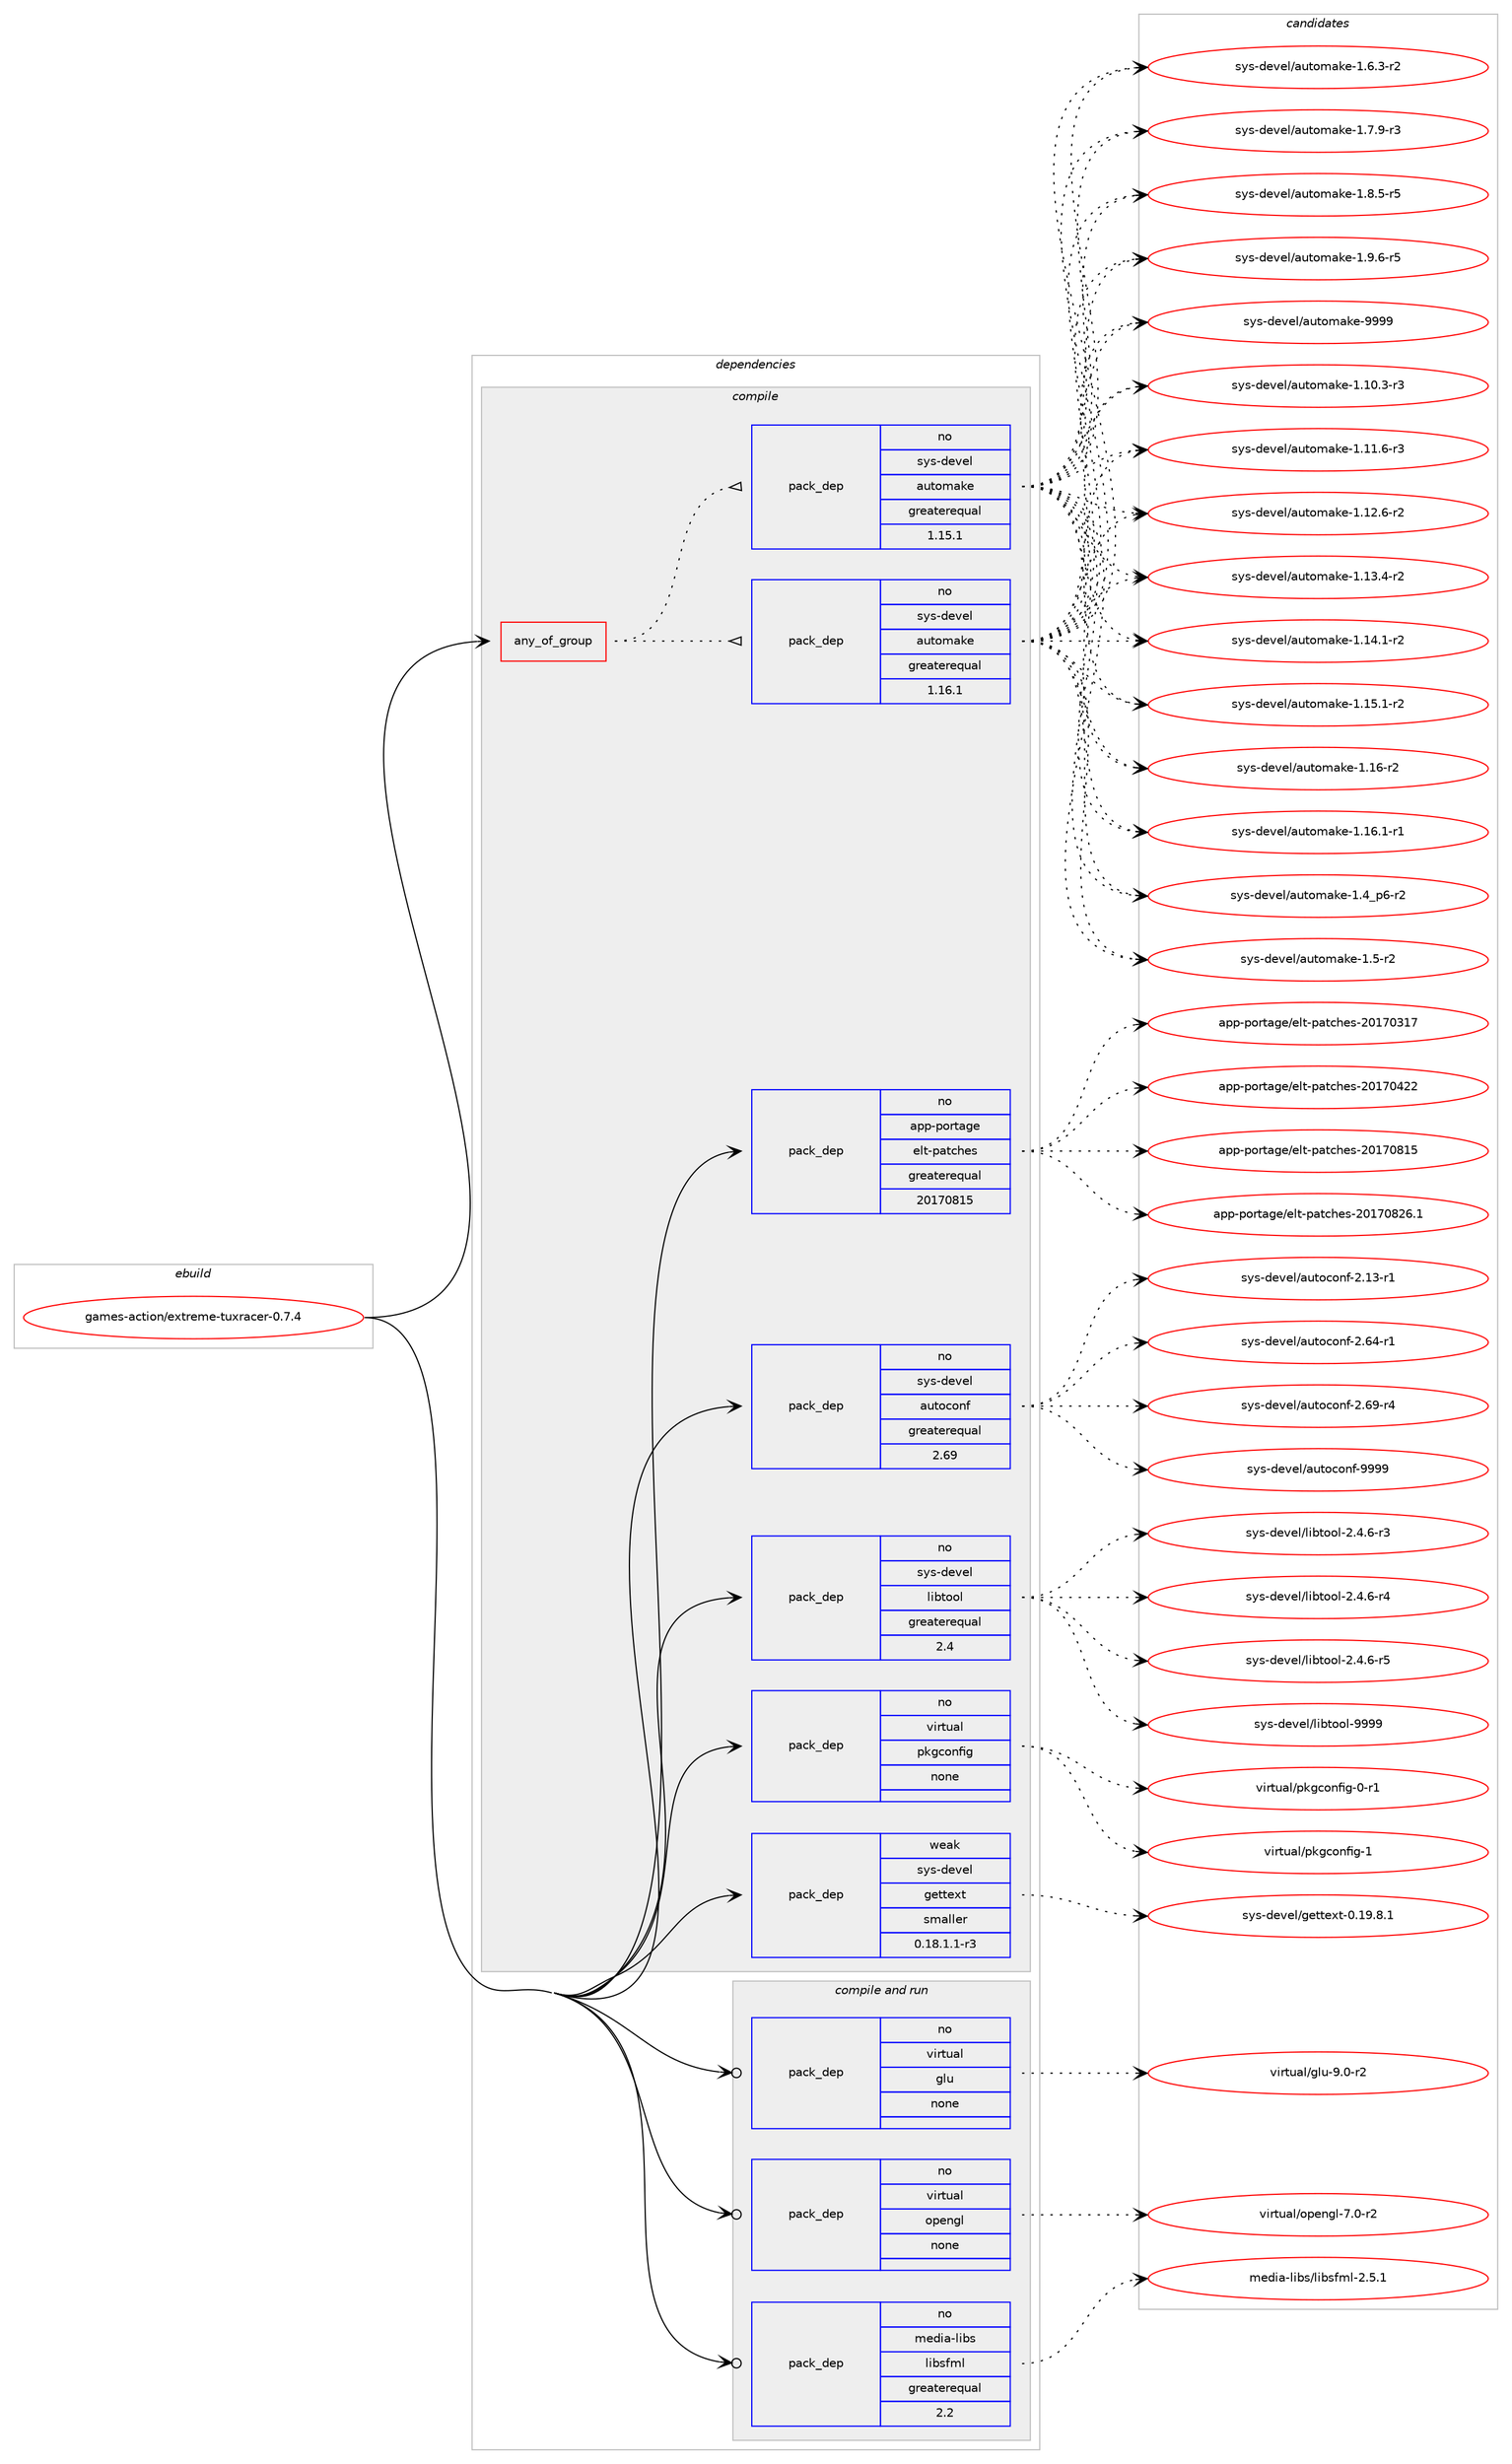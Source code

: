 digraph prolog {

# *************
# Graph options
# *************

newrank=true;
concentrate=true;
compound=true;
graph [rankdir=LR,fontname=Helvetica,fontsize=10,ranksep=1.5];#, ranksep=2.5, nodesep=0.2];
edge  [arrowhead=vee];
node  [fontname=Helvetica,fontsize=10];

# **********
# The ebuild
# **********

subgraph cluster_leftcol {
color=gray;
rank=same;
label=<<i>ebuild</i>>;
id [label="games-action/extreme-tuxracer-0.7.4", color=red, width=4, href="../games-action/extreme-tuxracer-0.7.4.svg"];
}

# ****************
# The dependencies
# ****************

subgraph cluster_midcol {
color=gray;
label=<<i>dependencies</i>>;
subgraph cluster_compile {
fillcolor="#eeeeee";
style=filled;
label=<<i>compile</i>>;
subgraph any23180 {
dependency1553272 [label=<<TABLE BORDER="0" CELLBORDER="1" CELLSPACING="0" CELLPADDING="4"><TR><TD CELLPADDING="10">any_of_group</TD></TR></TABLE>>, shape=none, color=red];subgraph pack1103499 {
dependency1553273 [label=<<TABLE BORDER="0" CELLBORDER="1" CELLSPACING="0" CELLPADDING="4" WIDTH="220"><TR><TD ROWSPAN="6" CELLPADDING="30">pack_dep</TD></TR><TR><TD WIDTH="110">no</TD></TR><TR><TD>sys-devel</TD></TR><TR><TD>automake</TD></TR><TR><TD>greaterequal</TD></TR><TR><TD>1.16.1</TD></TR></TABLE>>, shape=none, color=blue];
}
dependency1553272:e -> dependency1553273:w [weight=20,style="dotted",arrowhead="oinv"];
subgraph pack1103500 {
dependency1553274 [label=<<TABLE BORDER="0" CELLBORDER="1" CELLSPACING="0" CELLPADDING="4" WIDTH="220"><TR><TD ROWSPAN="6" CELLPADDING="30">pack_dep</TD></TR><TR><TD WIDTH="110">no</TD></TR><TR><TD>sys-devel</TD></TR><TR><TD>automake</TD></TR><TR><TD>greaterequal</TD></TR><TR><TD>1.15.1</TD></TR></TABLE>>, shape=none, color=blue];
}
dependency1553272:e -> dependency1553274:w [weight=20,style="dotted",arrowhead="oinv"];
}
id:e -> dependency1553272:w [weight=20,style="solid",arrowhead="vee"];
subgraph pack1103501 {
dependency1553275 [label=<<TABLE BORDER="0" CELLBORDER="1" CELLSPACING="0" CELLPADDING="4" WIDTH="220"><TR><TD ROWSPAN="6" CELLPADDING="30">pack_dep</TD></TR><TR><TD WIDTH="110">no</TD></TR><TR><TD>app-portage</TD></TR><TR><TD>elt-patches</TD></TR><TR><TD>greaterequal</TD></TR><TR><TD>20170815</TD></TR></TABLE>>, shape=none, color=blue];
}
id:e -> dependency1553275:w [weight=20,style="solid",arrowhead="vee"];
subgraph pack1103502 {
dependency1553276 [label=<<TABLE BORDER="0" CELLBORDER="1" CELLSPACING="0" CELLPADDING="4" WIDTH="220"><TR><TD ROWSPAN="6" CELLPADDING="30">pack_dep</TD></TR><TR><TD WIDTH="110">no</TD></TR><TR><TD>sys-devel</TD></TR><TR><TD>autoconf</TD></TR><TR><TD>greaterequal</TD></TR><TR><TD>2.69</TD></TR></TABLE>>, shape=none, color=blue];
}
id:e -> dependency1553276:w [weight=20,style="solid",arrowhead="vee"];
subgraph pack1103503 {
dependency1553277 [label=<<TABLE BORDER="0" CELLBORDER="1" CELLSPACING="0" CELLPADDING="4" WIDTH="220"><TR><TD ROWSPAN="6" CELLPADDING="30">pack_dep</TD></TR><TR><TD WIDTH="110">no</TD></TR><TR><TD>sys-devel</TD></TR><TR><TD>libtool</TD></TR><TR><TD>greaterequal</TD></TR><TR><TD>2.4</TD></TR></TABLE>>, shape=none, color=blue];
}
id:e -> dependency1553277:w [weight=20,style="solid",arrowhead="vee"];
subgraph pack1103504 {
dependency1553278 [label=<<TABLE BORDER="0" CELLBORDER="1" CELLSPACING="0" CELLPADDING="4" WIDTH="220"><TR><TD ROWSPAN="6" CELLPADDING="30">pack_dep</TD></TR><TR><TD WIDTH="110">no</TD></TR><TR><TD>virtual</TD></TR><TR><TD>pkgconfig</TD></TR><TR><TD>none</TD></TR><TR><TD></TD></TR></TABLE>>, shape=none, color=blue];
}
id:e -> dependency1553278:w [weight=20,style="solid",arrowhead="vee"];
subgraph pack1103505 {
dependency1553279 [label=<<TABLE BORDER="0" CELLBORDER="1" CELLSPACING="0" CELLPADDING="4" WIDTH="220"><TR><TD ROWSPAN="6" CELLPADDING="30">pack_dep</TD></TR><TR><TD WIDTH="110">weak</TD></TR><TR><TD>sys-devel</TD></TR><TR><TD>gettext</TD></TR><TR><TD>smaller</TD></TR><TR><TD>0.18.1.1-r3</TD></TR></TABLE>>, shape=none, color=blue];
}
id:e -> dependency1553279:w [weight=20,style="solid",arrowhead="vee"];
}
subgraph cluster_compileandrun {
fillcolor="#eeeeee";
style=filled;
label=<<i>compile and run</i>>;
subgraph pack1103506 {
dependency1553280 [label=<<TABLE BORDER="0" CELLBORDER="1" CELLSPACING="0" CELLPADDING="4" WIDTH="220"><TR><TD ROWSPAN="6" CELLPADDING="30">pack_dep</TD></TR><TR><TD WIDTH="110">no</TD></TR><TR><TD>media-libs</TD></TR><TR><TD>libsfml</TD></TR><TR><TD>greaterequal</TD></TR><TR><TD>2.2</TD></TR></TABLE>>, shape=none, color=blue];
}
id:e -> dependency1553280:w [weight=20,style="solid",arrowhead="odotvee"];
subgraph pack1103507 {
dependency1553281 [label=<<TABLE BORDER="0" CELLBORDER="1" CELLSPACING="0" CELLPADDING="4" WIDTH="220"><TR><TD ROWSPAN="6" CELLPADDING="30">pack_dep</TD></TR><TR><TD WIDTH="110">no</TD></TR><TR><TD>virtual</TD></TR><TR><TD>glu</TD></TR><TR><TD>none</TD></TR><TR><TD></TD></TR></TABLE>>, shape=none, color=blue];
}
id:e -> dependency1553281:w [weight=20,style="solid",arrowhead="odotvee"];
subgraph pack1103508 {
dependency1553282 [label=<<TABLE BORDER="0" CELLBORDER="1" CELLSPACING="0" CELLPADDING="4" WIDTH="220"><TR><TD ROWSPAN="6" CELLPADDING="30">pack_dep</TD></TR><TR><TD WIDTH="110">no</TD></TR><TR><TD>virtual</TD></TR><TR><TD>opengl</TD></TR><TR><TD>none</TD></TR><TR><TD></TD></TR></TABLE>>, shape=none, color=blue];
}
id:e -> dependency1553282:w [weight=20,style="solid",arrowhead="odotvee"];
}
subgraph cluster_run {
fillcolor="#eeeeee";
style=filled;
label=<<i>run</i>>;
}
}

# **************
# The candidates
# **************

subgraph cluster_choices {
rank=same;
color=gray;
label=<<i>candidates</i>>;

subgraph choice1103499 {
color=black;
nodesep=1;
choice11512111545100101118101108479711711611110997107101454946494846514511451 [label="sys-devel/automake-1.10.3-r3", color=red, width=4,href="../sys-devel/automake-1.10.3-r3.svg"];
choice11512111545100101118101108479711711611110997107101454946494946544511451 [label="sys-devel/automake-1.11.6-r3", color=red, width=4,href="../sys-devel/automake-1.11.6-r3.svg"];
choice11512111545100101118101108479711711611110997107101454946495046544511450 [label="sys-devel/automake-1.12.6-r2", color=red, width=4,href="../sys-devel/automake-1.12.6-r2.svg"];
choice11512111545100101118101108479711711611110997107101454946495146524511450 [label="sys-devel/automake-1.13.4-r2", color=red, width=4,href="../sys-devel/automake-1.13.4-r2.svg"];
choice11512111545100101118101108479711711611110997107101454946495246494511450 [label="sys-devel/automake-1.14.1-r2", color=red, width=4,href="../sys-devel/automake-1.14.1-r2.svg"];
choice11512111545100101118101108479711711611110997107101454946495346494511450 [label="sys-devel/automake-1.15.1-r2", color=red, width=4,href="../sys-devel/automake-1.15.1-r2.svg"];
choice1151211154510010111810110847971171161111099710710145494649544511450 [label="sys-devel/automake-1.16-r2", color=red, width=4,href="../sys-devel/automake-1.16-r2.svg"];
choice11512111545100101118101108479711711611110997107101454946495446494511449 [label="sys-devel/automake-1.16.1-r1", color=red, width=4,href="../sys-devel/automake-1.16.1-r1.svg"];
choice115121115451001011181011084797117116111109971071014549465295112544511450 [label="sys-devel/automake-1.4_p6-r2", color=red, width=4,href="../sys-devel/automake-1.4_p6-r2.svg"];
choice11512111545100101118101108479711711611110997107101454946534511450 [label="sys-devel/automake-1.5-r2", color=red, width=4,href="../sys-devel/automake-1.5-r2.svg"];
choice115121115451001011181011084797117116111109971071014549465446514511450 [label="sys-devel/automake-1.6.3-r2", color=red, width=4,href="../sys-devel/automake-1.6.3-r2.svg"];
choice115121115451001011181011084797117116111109971071014549465546574511451 [label="sys-devel/automake-1.7.9-r3", color=red, width=4,href="../sys-devel/automake-1.7.9-r3.svg"];
choice115121115451001011181011084797117116111109971071014549465646534511453 [label="sys-devel/automake-1.8.5-r5", color=red, width=4,href="../sys-devel/automake-1.8.5-r5.svg"];
choice115121115451001011181011084797117116111109971071014549465746544511453 [label="sys-devel/automake-1.9.6-r5", color=red, width=4,href="../sys-devel/automake-1.9.6-r5.svg"];
choice115121115451001011181011084797117116111109971071014557575757 [label="sys-devel/automake-9999", color=red, width=4,href="../sys-devel/automake-9999.svg"];
dependency1553273:e -> choice11512111545100101118101108479711711611110997107101454946494846514511451:w [style=dotted,weight="100"];
dependency1553273:e -> choice11512111545100101118101108479711711611110997107101454946494946544511451:w [style=dotted,weight="100"];
dependency1553273:e -> choice11512111545100101118101108479711711611110997107101454946495046544511450:w [style=dotted,weight="100"];
dependency1553273:e -> choice11512111545100101118101108479711711611110997107101454946495146524511450:w [style=dotted,weight="100"];
dependency1553273:e -> choice11512111545100101118101108479711711611110997107101454946495246494511450:w [style=dotted,weight="100"];
dependency1553273:e -> choice11512111545100101118101108479711711611110997107101454946495346494511450:w [style=dotted,weight="100"];
dependency1553273:e -> choice1151211154510010111810110847971171161111099710710145494649544511450:w [style=dotted,weight="100"];
dependency1553273:e -> choice11512111545100101118101108479711711611110997107101454946495446494511449:w [style=dotted,weight="100"];
dependency1553273:e -> choice115121115451001011181011084797117116111109971071014549465295112544511450:w [style=dotted,weight="100"];
dependency1553273:e -> choice11512111545100101118101108479711711611110997107101454946534511450:w [style=dotted,weight="100"];
dependency1553273:e -> choice115121115451001011181011084797117116111109971071014549465446514511450:w [style=dotted,weight="100"];
dependency1553273:e -> choice115121115451001011181011084797117116111109971071014549465546574511451:w [style=dotted,weight="100"];
dependency1553273:e -> choice115121115451001011181011084797117116111109971071014549465646534511453:w [style=dotted,weight="100"];
dependency1553273:e -> choice115121115451001011181011084797117116111109971071014549465746544511453:w [style=dotted,weight="100"];
dependency1553273:e -> choice115121115451001011181011084797117116111109971071014557575757:w [style=dotted,weight="100"];
}
subgraph choice1103500 {
color=black;
nodesep=1;
choice11512111545100101118101108479711711611110997107101454946494846514511451 [label="sys-devel/automake-1.10.3-r3", color=red, width=4,href="../sys-devel/automake-1.10.3-r3.svg"];
choice11512111545100101118101108479711711611110997107101454946494946544511451 [label="sys-devel/automake-1.11.6-r3", color=red, width=4,href="../sys-devel/automake-1.11.6-r3.svg"];
choice11512111545100101118101108479711711611110997107101454946495046544511450 [label="sys-devel/automake-1.12.6-r2", color=red, width=4,href="../sys-devel/automake-1.12.6-r2.svg"];
choice11512111545100101118101108479711711611110997107101454946495146524511450 [label="sys-devel/automake-1.13.4-r2", color=red, width=4,href="../sys-devel/automake-1.13.4-r2.svg"];
choice11512111545100101118101108479711711611110997107101454946495246494511450 [label="sys-devel/automake-1.14.1-r2", color=red, width=4,href="../sys-devel/automake-1.14.1-r2.svg"];
choice11512111545100101118101108479711711611110997107101454946495346494511450 [label="sys-devel/automake-1.15.1-r2", color=red, width=4,href="../sys-devel/automake-1.15.1-r2.svg"];
choice1151211154510010111810110847971171161111099710710145494649544511450 [label="sys-devel/automake-1.16-r2", color=red, width=4,href="../sys-devel/automake-1.16-r2.svg"];
choice11512111545100101118101108479711711611110997107101454946495446494511449 [label="sys-devel/automake-1.16.1-r1", color=red, width=4,href="../sys-devel/automake-1.16.1-r1.svg"];
choice115121115451001011181011084797117116111109971071014549465295112544511450 [label="sys-devel/automake-1.4_p6-r2", color=red, width=4,href="../sys-devel/automake-1.4_p6-r2.svg"];
choice11512111545100101118101108479711711611110997107101454946534511450 [label="sys-devel/automake-1.5-r2", color=red, width=4,href="../sys-devel/automake-1.5-r2.svg"];
choice115121115451001011181011084797117116111109971071014549465446514511450 [label="sys-devel/automake-1.6.3-r2", color=red, width=4,href="../sys-devel/automake-1.6.3-r2.svg"];
choice115121115451001011181011084797117116111109971071014549465546574511451 [label="sys-devel/automake-1.7.9-r3", color=red, width=4,href="../sys-devel/automake-1.7.9-r3.svg"];
choice115121115451001011181011084797117116111109971071014549465646534511453 [label="sys-devel/automake-1.8.5-r5", color=red, width=4,href="../sys-devel/automake-1.8.5-r5.svg"];
choice115121115451001011181011084797117116111109971071014549465746544511453 [label="sys-devel/automake-1.9.6-r5", color=red, width=4,href="../sys-devel/automake-1.9.6-r5.svg"];
choice115121115451001011181011084797117116111109971071014557575757 [label="sys-devel/automake-9999", color=red, width=4,href="../sys-devel/automake-9999.svg"];
dependency1553274:e -> choice11512111545100101118101108479711711611110997107101454946494846514511451:w [style=dotted,weight="100"];
dependency1553274:e -> choice11512111545100101118101108479711711611110997107101454946494946544511451:w [style=dotted,weight="100"];
dependency1553274:e -> choice11512111545100101118101108479711711611110997107101454946495046544511450:w [style=dotted,weight="100"];
dependency1553274:e -> choice11512111545100101118101108479711711611110997107101454946495146524511450:w [style=dotted,weight="100"];
dependency1553274:e -> choice11512111545100101118101108479711711611110997107101454946495246494511450:w [style=dotted,weight="100"];
dependency1553274:e -> choice11512111545100101118101108479711711611110997107101454946495346494511450:w [style=dotted,weight="100"];
dependency1553274:e -> choice1151211154510010111810110847971171161111099710710145494649544511450:w [style=dotted,weight="100"];
dependency1553274:e -> choice11512111545100101118101108479711711611110997107101454946495446494511449:w [style=dotted,weight="100"];
dependency1553274:e -> choice115121115451001011181011084797117116111109971071014549465295112544511450:w [style=dotted,weight="100"];
dependency1553274:e -> choice11512111545100101118101108479711711611110997107101454946534511450:w [style=dotted,weight="100"];
dependency1553274:e -> choice115121115451001011181011084797117116111109971071014549465446514511450:w [style=dotted,weight="100"];
dependency1553274:e -> choice115121115451001011181011084797117116111109971071014549465546574511451:w [style=dotted,weight="100"];
dependency1553274:e -> choice115121115451001011181011084797117116111109971071014549465646534511453:w [style=dotted,weight="100"];
dependency1553274:e -> choice115121115451001011181011084797117116111109971071014549465746544511453:w [style=dotted,weight="100"];
dependency1553274:e -> choice115121115451001011181011084797117116111109971071014557575757:w [style=dotted,weight="100"];
}
subgraph choice1103501 {
color=black;
nodesep=1;
choice97112112451121111141169710310147101108116451129711699104101115455048495548514955 [label="app-portage/elt-patches-20170317", color=red, width=4,href="../app-portage/elt-patches-20170317.svg"];
choice97112112451121111141169710310147101108116451129711699104101115455048495548525050 [label="app-portage/elt-patches-20170422", color=red, width=4,href="../app-portage/elt-patches-20170422.svg"];
choice97112112451121111141169710310147101108116451129711699104101115455048495548564953 [label="app-portage/elt-patches-20170815", color=red, width=4,href="../app-portage/elt-patches-20170815.svg"];
choice971121124511211111411697103101471011081164511297116991041011154550484955485650544649 [label="app-portage/elt-patches-20170826.1", color=red, width=4,href="../app-portage/elt-patches-20170826.1.svg"];
dependency1553275:e -> choice97112112451121111141169710310147101108116451129711699104101115455048495548514955:w [style=dotted,weight="100"];
dependency1553275:e -> choice97112112451121111141169710310147101108116451129711699104101115455048495548525050:w [style=dotted,weight="100"];
dependency1553275:e -> choice97112112451121111141169710310147101108116451129711699104101115455048495548564953:w [style=dotted,weight="100"];
dependency1553275:e -> choice971121124511211111411697103101471011081164511297116991041011154550484955485650544649:w [style=dotted,weight="100"];
}
subgraph choice1103502 {
color=black;
nodesep=1;
choice1151211154510010111810110847971171161119911111010245504649514511449 [label="sys-devel/autoconf-2.13-r1", color=red, width=4,href="../sys-devel/autoconf-2.13-r1.svg"];
choice1151211154510010111810110847971171161119911111010245504654524511449 [label="sys-devel/autoconf-2.64-r1", color=red, width=4,href="../sys-devel/autoconf-2.64-r1.svg"];
choice1151211154510010111810110847971171161119911111010245504654574511452 [label="sys-devel/autoconf-2.69-r4", color=red, width=4,href="../sys-devel/autoconf-2.69-r4.svg"];
choice115121115451001011181011084797117116111991111101024557575757 [label="sys-devel/autoconf-9999", color=red, width=4,href="../sys-devel/autoconf-9999.svg"];
dependency1553276:e -> choice1151211154510010111810110847971171161119911111010245504649514511449:w [style=dotted,weight="100"];
dependency1553276:e -> choice1151211154510010111810110847971171161119911111010245504654524511449:w [style=dotted,weight="100"];
dependency1553276:e -> choice1151211154510010111810110847971171161119911111010245504654574511452:w [style=dotted,weight="100"];
dependency1553276:e -> choice115121115451001011181011084797117116111991111101024557575757:w [style=dotted,weight="100"];
}
subgraph choice1103503 {
color=black;
nodesep=1;
choice1151211154510010111810110847108105981161111111084550465246544511451 [label="sys-devel/libtool-2.4.6-r3", color=red, width=4,href="../sys-devel/libtool-2.4.6-r3.svg"];
choice1151211154510010111810110847108105981161111111084550465246544511452 [label="sys-devel/libtool-2.4.6-r4", color=red, width=4,href="../sys-devel/libtool-2.4.6-r4.svg"];
choice1151211154510010111810110847108105981161111111084550465246544511453 [label="sys-devel/libtool-2.4.6-r5", color=red, width=4,href="../sys-devel/libtool-2.4.6-r5.svg"];
choice1151211154510010111810110847108105981161111111084557575757 [label="sys-devel/libtool-9999", color=red, width=4,href="../sys-devel/libtool-9999.svg"];
dependency1553277:e -> choice1151211154510010111810110847108105981161111111084550465246544511451:w [style=dotted,weight="100"];
dependency1553277:e -> choice1151211154510010111810110847108105981161111111084550465246544511452:w [style=dotted,weight="100"];
dependency1553277:e -> choice1151211154510010111810110847108105981161111111084550465246544511453:w [style=dotted,weight="100"];
dependency1553277:e -> choice1151211154510010111810110847108105981161111111084557575757:w [style=dotted,weight="100"];
}
subgraph choice1103504 {
color=black;
nodesep=1;
choice11810511411611797108471121071039911111010210510345484511449 [label="virtual/pkgconfig-0-r1", color=red, width=4,href="../virtual/pkgconfig-0-r1.svg"];
choice1181051141161179710847112107103991111101021051034549 [label="virtual/pkgconfig-1", color=red, width=4,href="../virtual/pkgconfig-1.svg"];
dependency1553278:e -> choice11810511411611797108471121071039911111010210510345484511449:w [style=dotted,weight="100"];
dependency1553278:e -> choice1181051141161179710847112107103991111101021051034549:w [style=dotted,weight="100"];
}
subgraph choice1103505 {
color=black;
nodesep=1;
choice1151211154510010111810110847103101116116101120116454846495746564649 [label="sys-devel/gettext-0.19.8.1", color=red, width=4,href="../sys-devel/gettext-0.19.8.1.svg"];
dependency1553279:e -> choice1151211154510010111810110847103101116116101120116454846495746564649:w [style=dotted,weight="100"];
}
subgraph choice1103506 {
color=black;
nodesep=1;
choice1091011001059745108105981154710810598115102109108455046534649 [label="media-libs/libsfml-2.5.1", color=red, width=4,href="../media-libs/libsfml-2.5.1.svg"];
dependency1553280:e -> choice1091011001059745108105981154710810598115102109108455046534649:w [style=dotted,weight="100"];
}
subgraph choice1103507 {
color=black;
nodesep=1;
choice1181051141161179710847103108117455746484511450 [label="virtual/glu-9.0-r2", color=red, width=4,href="../virtual/glu-9.0-r2.svg"];
dependency1553281:e -> choice1181051141161179710847103108117455746484511450:w [style=dotted,weight="100"];
}
subgraph choice1103508 {
color=black;
nodesep=1;
choice1181051141161179710847111112101110103108455546484511450 [label="virtual/opengl-7.0-r2", color=red, width=4,href="../virtual/opengl-7.0-r2.svg"];
dependency1553282:e -> choice1181051141161179710847111112101110103108455546484511450:w [style=dotted,weight="100"];
}
}

}
